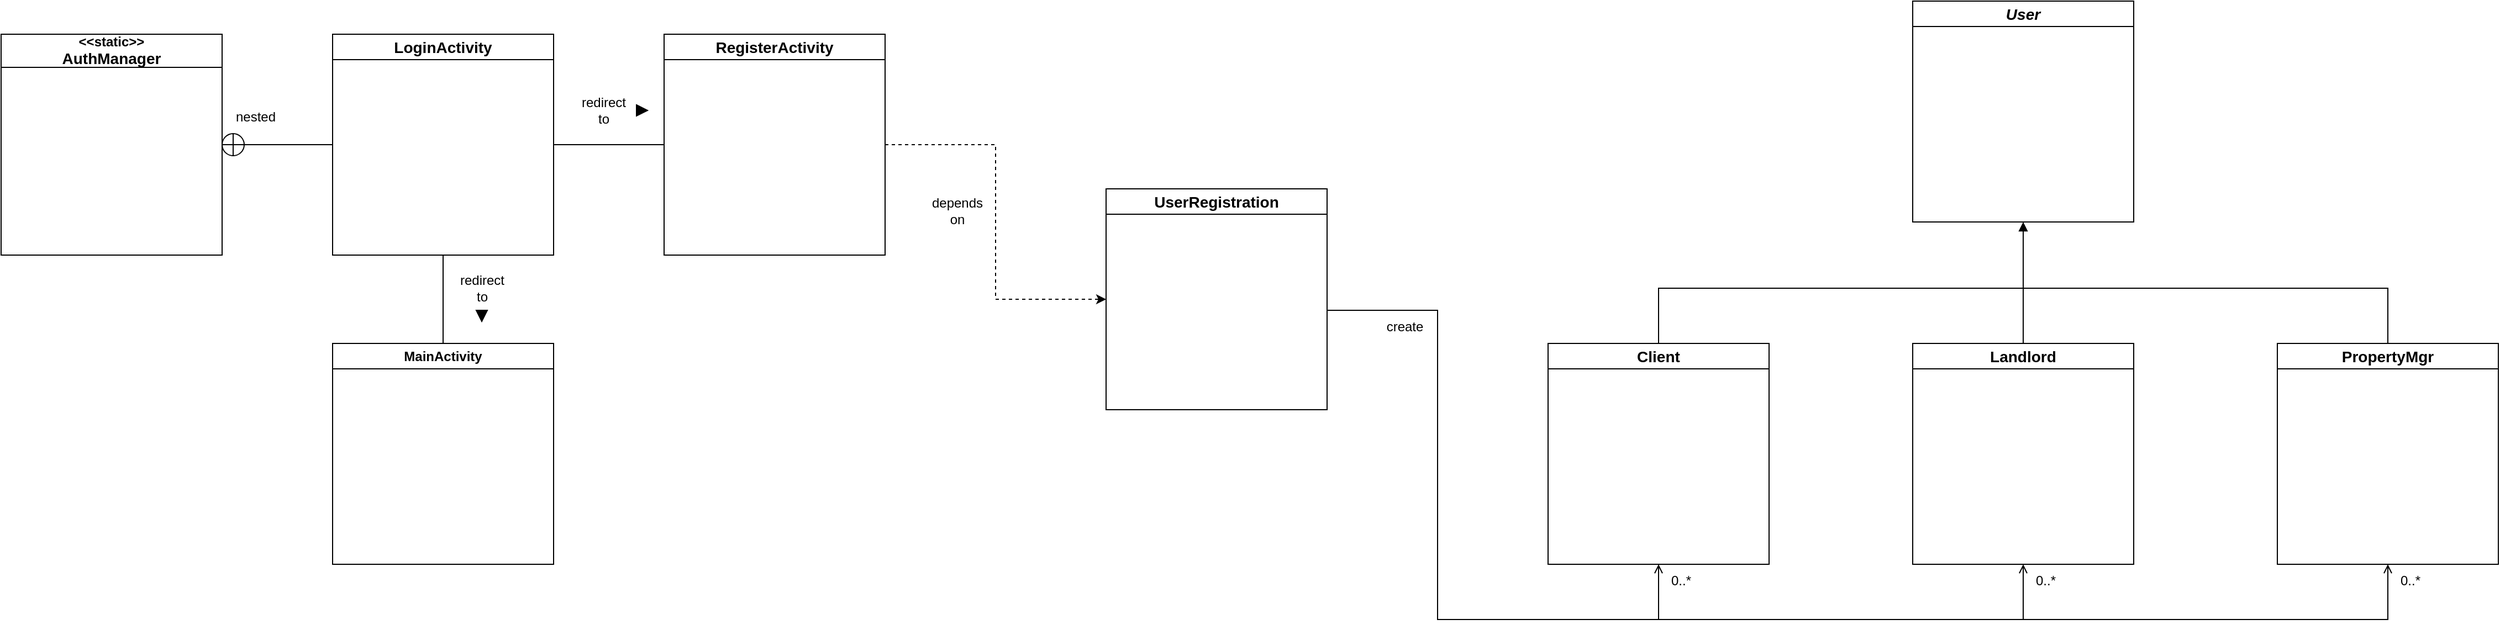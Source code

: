 <mxfile version="24.4.13" type="device">
  <diagram name="Page-1" id="XOgep7xN6cvRrsEyFYAU">
    <mxGraphModel dx="2868" dy="1750" grid="1" gridSize="10" guides="1" tooltips="1" connect="1" arrows="1" fold="1" page="1" pageScale="1" pageWidth="2400" pageHeight="1200" math="0" shadow="0">
      <root>
        <mxCell id="0" />
        <mxCell id="1" parent="0" />
        <mxCell id="MKBLukAdihqXzBTZwlin-15" style="rounded=0;orthogonalLoop=1;jettySize=auto;html=1;entryX=0.5;entryY=0;entryDx=0;entryDy=0;endArrow=none;endFill=0;" edge="1" parent="1" source="MKBLukAdihqXzBTZwlin-2" target="MKBLukAdihqXzBTZwlin-4">
          <mxGeometry relative="1" as="geometry" />
        </mxCell>
        <mxCell id="MKBLukAdihqXzBTZwlin-18" style="edgeStyle=orthogonalEdgeStyle;rounded=0;orthogonalLoop=1;jettySize=auto;html=1;entryX=0;entryY=0.5;entryDx=0;entryDy=0;endArrow=none;endFill=0;" edge="1" parent="1" source="MKBLukAdihqXzBTZwlin-2" target="MKBLukAdihqXzBTZwlin-3">
          <mxGeometry relative="1" as="geometry" />
        </mxCell>
        <mxCell id="MKBLukAdihqXzBTZwlin-20" style="edgeStyle=orthogonalEdgeStyle;rounded=0;orthogonalLoop=1;jettySize=auto;html=1;endArrow=none;endFill=0;" edge="1" parent="1" source="MKBLukAdihqXzBTZwlin-2" target="MKBLukAdihqXzBTZwlin-19">
          <mxGeometry relative="1" as="geometry" />
        </mxCell>
        <mxCell id="MKBLukAdihqXzBTZwlin-2" value="&lt;font style=&quot;font-size: 14px;&quot;&gt;LoginActivity&lt;/font&gt;" style="swimlane;whiteSpace=wrap;html=1;" vertex="1" parent="1">
          <mxGeometry x="390" y="120" width="200" height="200" as="geometry" />
        </mxCell>
        <mxCell id="MKBLukAdihqXzBTZwlin-25" style="edgeStyle=orthogonalEdgeStyle;rounded=0;orthogonalLoop=1;jettySize=auto;html=1;exitX=1;exitY=0.5;exitDx=0;exitDy=0;entryX=0;entryY=0.5;entryDx=0;entryDy=0;dashed=1;" edge="1" parent="1" source="MKBLukAdihqXzBTZwlin-3" target="MKBLukAdihqXzBTZwlin-6">
          <mxGeometry relative="1" as="geometry" />
        </mxCell>
        <mxCell id="MKBLukAdihqXzBTZwlin-3" value="&lt;font style=&quot;font-size: 14px;&quot;&gt;RegisterActivity&lt;/font&gt;" style="swimlane;whiteSpace=wrap;html=1;" vertex="1" parent="1">
          <mxGeometry x="690" y="120" width="200" height="200" as="geometry" />
        </mxCell>
        <mxCell id="MKBLukAdihqXzBTZwlin-4" value="MainActivity" style="swimlane;whiteSpace=wrap;html=1;" vertex="1" parent="1">
          <mxGeometry x="390" y="400" width="200" height="200" as="geometry" />
        </mxCell>
        <mxCell id="MKBLukAdihqXzBTZwlin-5" value="&lt;div style=&quot;&quot;&gt;&lt;font style=&quot;font-size: 12px;&quot;&gt;&amp;lt;&amp;lt;static&amp;gt;&amp;gt;&lt;/font&gt;&lt;/div&gt;&lt;font style=&quot;font-size: 14px;&quot;&gt;AuthManager&lt;/font&gt;" style="swimlane;whiteSpace=wrap;html=1;startSize=30;swimlaneLine=1;fontSize=10;" vertex="1" parent="1">
          <mxGeometry x="90" y="120" width="200" height="200" as="geometry" />
        </mxCell>
        <mxCell id="MKBLukAdihqXzBTZwlin-22" style="edgeStyle=orthogonalEdgeStyle;rounded=0;orthogonalLoop=1;jettySize=auto;html=1;entryX=0.5;entryY=1;entryDx=0;entryDy=0;endArrow=open;endFill=0;" edge="1" parent="1" target="MKBLukAdihqXzBTZwlin-10">
          <mxGeometry relative="1" as="geometry">
            <mxPoint x="1290" y="370" as="sourcePoint" />
            <Array as="points">
              <mxPoint x="1390" y="370" />
              <mxPoint x="1390" y="650" />
              <mxPoint x="2250" y="650" />
            </Array>
          </mxGeometry>
        </mxCell>
        <mxCell id="MKBLukAdihqXzBTZwlin-6" value="&lt;font style=&quot;font-size: 14px;&quot;&gt;UserRegistration&lt;/font&gt;" style="swimlane;whiteSpace=wrap;html=1;startSize=23;" vertex="1" parent="1">
          <mxGeometry x="1090" y="260" width="200" height="200" as="geometry" />
        </mxCell>
        <mxCell id="MKBLukAdihqXzBTZwlin-7" value="&lt;font style=&quot;font-size: 14px;&quot;&gt;&lt;i&gt;User&lt;/i&gt;&lt;/font&gt;" style="swimlane;whiteSpace=wrap;html=1;startSize=23;" vertex="1" parent="1">
          <mxGeometry x="1820" y="90" width="200" height="200" as="geometry" />
        </mxCell>
        <mxCell id="MKBLukAdihqXzBTZwlin-24" style="edgeStyle=orthogonalEdgeStyle;rounded=0;orthogonalLoop=1;jettySize=auto;html=1;startArrow=open;startFill=0;endArrow=none;endFill=0;" edge="1" parent="1" source="MKBLukAdihqXzBTZwlin-8">
          <mxGeometry relative="1" as="geometry">
            <mxPoint x="1590" y="650" as="targetPoint" />
          </mxGeometry>
        </mxCell>
        <mxCell id="MKBLukAdihqXzBTZwlin-36" style="edgeStyle=orthogonalEdgeStyle;rounded=0;orthogonalLoop=1;jettySize=auto;html=1;exitX=0.5;exitY=0;exitDx=0;exitDy=0;endArrow=none;endFill=0;" edge="1" parent="1" source="MKBLukAdihqXzBTZwlin-8">
          <mxGeometry relative="1" as="geometry">
            <mxPoint x="1920" y="350" as="targetPoint" />
            <Array as="points">
              <mxPoint x="1590" y="350" />
              <mxPoint x="1590" y="350" />
            </Array>
          </mxGeometry>
        </mxCell>
        <mxCell id="MKBLukAdihqXzBTZwlin-8" value="&lt;font style=&quot;font-size: 14px;&quot;&gt;Client&lt;/font&gt;" style="swimlane;whiteSpace=wrap;html=1;startSize=23;" vertex="1" parent="1">
          <mxGeometry x="1490" y="400" width="200" height="200" as="geometry" />
        </mxCell>
        <mxCell id="MKBLukAdihqXzBTZwlin-23" style="edgeStyle=orthogonalEdgeStyle;rounded=0;orthogonalLoop=1;jettySize=auto;html=1;startArrow=open;startFill=0;endArrow=none;endFill=0;" edge="1" parent="1" source="MKBLukAdihqXzBTZwlin-9">
          <mxGeometry relative="1" as="geometry">
            <mxPoint x="1920" y="650" as="targetPoint" />
          </mxGeometry>
        </mxCell>
        <mxCell id="MKBLukAdihqXzBTZwlin-27" style="edgeStyle=orthogonalEdgeStyle;rounded=0;orthogonalLoop=1;jettySize=auto;html=1;entryX=0.5;entryY=1;entryDx=0;entryDy=0;endArrow=block;endFill=1;strokeWidth=1;" edge="1" parent="1" source="MKBLukAdihqXzBTZwlin-9" target="MKBLukAdihqXzBTZwlin-7">
          <mxGeometry relative="1" as="geometry" />
        </mxCell>
        <mxCell id="MKBLukAdihqXzBTZwlin-9" value="&lt;font style=&quot;font-size: 14px;&quot;&gt;Landlord&lt;/font&gt;" style="swimlane;whiteSpace=wrap;html=1;startSize=23;" vertex="1" parent="1">
          <mxGeometry x="1820" y="400" width="200" height="200" as="geometry" />
        </mxCell>
        <mxCell id="MKBLukAdihqXzBTZwlin-37" style="edgeStyle=orthogonalEdgeStyle;rounded=0;orthogonalLoop=1;jettySize=auto;html=1;endArrow=none;endFill=0;" edge="1" parent="1" source="MKBLukAdihqXzBTZwlin-10">
          <mxGeometry relative="1" as="geometry">
            <mxPoint x="1920" y="350" as="targetPoint" />
            <Array as="points">
              <mxPoint x="2250" y="350" />
            </Array>
          </mxGeometry>
        </mxCell>
        <mxCell id="MKBLukAdihqXzBTZwlin-10" value="&lt;font style=&quot;font-size: 14px;&quot;&gt;PropertyMgr&lt;/font&gt;" style="swimlane;whiteSpace=wrap;html=1;startSize=23;" vertex="1" parent="1">
          <mxGeometry x="2150" y="400" width="200" height="200" as="geometry" />
        </mxCell>
        <mxCell id="MKBLukAdihqXzBTZwlin-11" value="redirect&lt;br&gt;to" style="text;html=1;align=center;verticalAlign=middle;resizable=0;points=[];autosize=1;strokeColor=none;fillColor=none;" vertex="1" parent="1">
          <mxGeometry x="495" y="330" width="60" height="40" as="geometry" />
        </mxCell>
        <mxCell id="MKBLukAdihqXzBTZwlin-12" value="" style="triangle;whiteSpace=wrap;html=1;direction=east;fillColor=#000000;rotation=90;" vertex="1" parent="1">
          <mxGeometry x="520" y="370" width="10" height="10" as="geometry" />
        </mxCell>
        <mxCell id="MKBLukAdihqXzBTZwlin-16" value="redirect&lt;br&gt;to" style="text;html=1;align=center;verticalAlign=middle;resizable=0;points=[];autosize=1;strokeColor=none;fillColor=none;" vertex="1" parent="1">
          <mxGeometry x="605" y="169" width="60" height="40" as="geometry" />
        </mxCell>
        <mxCell id="MKBLukAdihqXzBTZwlin-17" value="" style="triangle;whiteSpace=wrap;html=1;direction=east;fillColor=#000000;" vertex="1" parent="1">
          <mxGeometry x="665" y="184" width="10" height="10" as="geometry" />
        </mxCell>
        <mxCell id="MKBLukAdihqXzBTZwlin-19" value="" style="shape=orEllipse;perimeter=ellipsePerimeter;whiteSpace=wrap;html=1;backgroundOutline=1;" vertex="1" parent="1">
          <mxGeometry x="290" y="210" width="20" height="20" as="geometry" />
        </mxCell>
        <mxCell id="MKBLukAdihqXzBTZwlin-26" value="create" style="text;html=1;align=center;verticalAlign=middle;resizable=0;points=[];autosize=1;strokeColor=none;fillColor=none;" vertex="1" parent="1">
          <mxGeometry x="1330" y="370" width="60" height="30" as="geometry" />
        </mxCell>
        <mxCell id="MKBLukAdihqXzBTZwlin-30" value="0..*" style="text;html=1;align=center;verticalAlign=middle;resizable=0;points=[];autosize=1;strokeColor=none;fillColor=none;" vertex="1" parent="1">
          <mxGeometry x="1590" y="600" width="40" height="30" as="geometry" />
        </mxCell>
        <mxCell id="MKBLukAdihqXzBTZwlin-31" value="0..*" style="text;html=1;align=center;verticalAlign=middle;resizable=0;points=[];autosize=1;strokeColor=none;fillColor=none;" vertex="1" parent="1">
          <mxGeometry x="1920" y="600" width="40" height="30" as="geometry" />
        </mxCell>
        <mxCell id="MKBLukAdihqXzBTZwlin-32" value="0..*" style="text;html=1;align=center;verticalAlign=middle;resizable=0;points=[];autosize=1;strokeColor=none;fillColor=none;" vertex="1" parent="1">
          <mxGeometry x="2250" y="600" width="40" height="30" as="geometry" />
        </mxCell>
        <mxCell id="MKBLukAdihqXzBTZwlin-33" value="nested" style="text;html=1;align=center;verticalAlign=middle;resizable=0;points=[];autosize=1;strokeColor=none;fillColor=none;" vertex="1" parent="1">
          <mxGeometry x="290" y="180" width="60" height="30" as="geometry" />
        </mxCell>
        <mxCell id="MKBLukAdihqXzBTZwlin-35" value="depends&lt;div&gt;on&lt;/div&gt;" style="text;html=1;align=center;verticalAlign=middle;resizable=0;points=[];autosize=1;strokeColor=none;fillColor=none;" vertex="1" parent="1">
          <mxGeometry x="920" y="260" width="70" height="40" as="geometry" />
        </mxCell>
      </root>
    </mxGraphModel>
  </diagram>
</mxfile>
